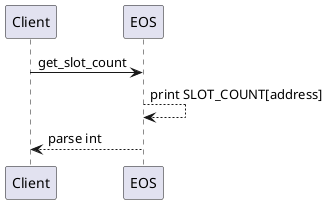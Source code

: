 @startuml
Client -> EOS: get_slot_count
EOS --> EOS: print SLOT_COUNT[address]
EOS --> Client: parse int
@enduml